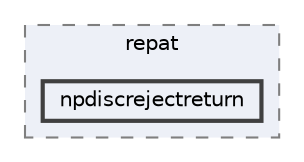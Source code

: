 digraph "repository/mnp/src/main/java/com/sterlite/cal/mnp/service/repat/npdiscrejectreturn"
{
 // LATEX_PDF_SIZE
  bgcolor="transparent";
  edge [fontname=Helvetica,fontsize=10,labelfontname=Helvetica,labelfontsize=10];
  node [fontname=Helvetica,fontsize=10,shape=box,height=0.2,width=0.4];
  compound=true
  subgraph clusterdir_e3304d759a9c19d9c61c82aa08676cea {
    graph [ bgcolor="#edf0f7", pencolor="grey50", label="repat", fontname=Helvetica,fontsize=10 style="filled,dashed", URL="dir_e3304d759a9c19d9c61c82aa08676cea.html",tooltip=""]
  dir_8ccfbe307f0ca6e5f1ca71211e027bb7 [label="npdiscrejectreturn", fillcolor="#edf0f7", color="grey25", style="filled,bold", URL="dir_8ccfbe307f0ca6e5f1ca71211e027bb7.html",tooltip=""];
  }
}
